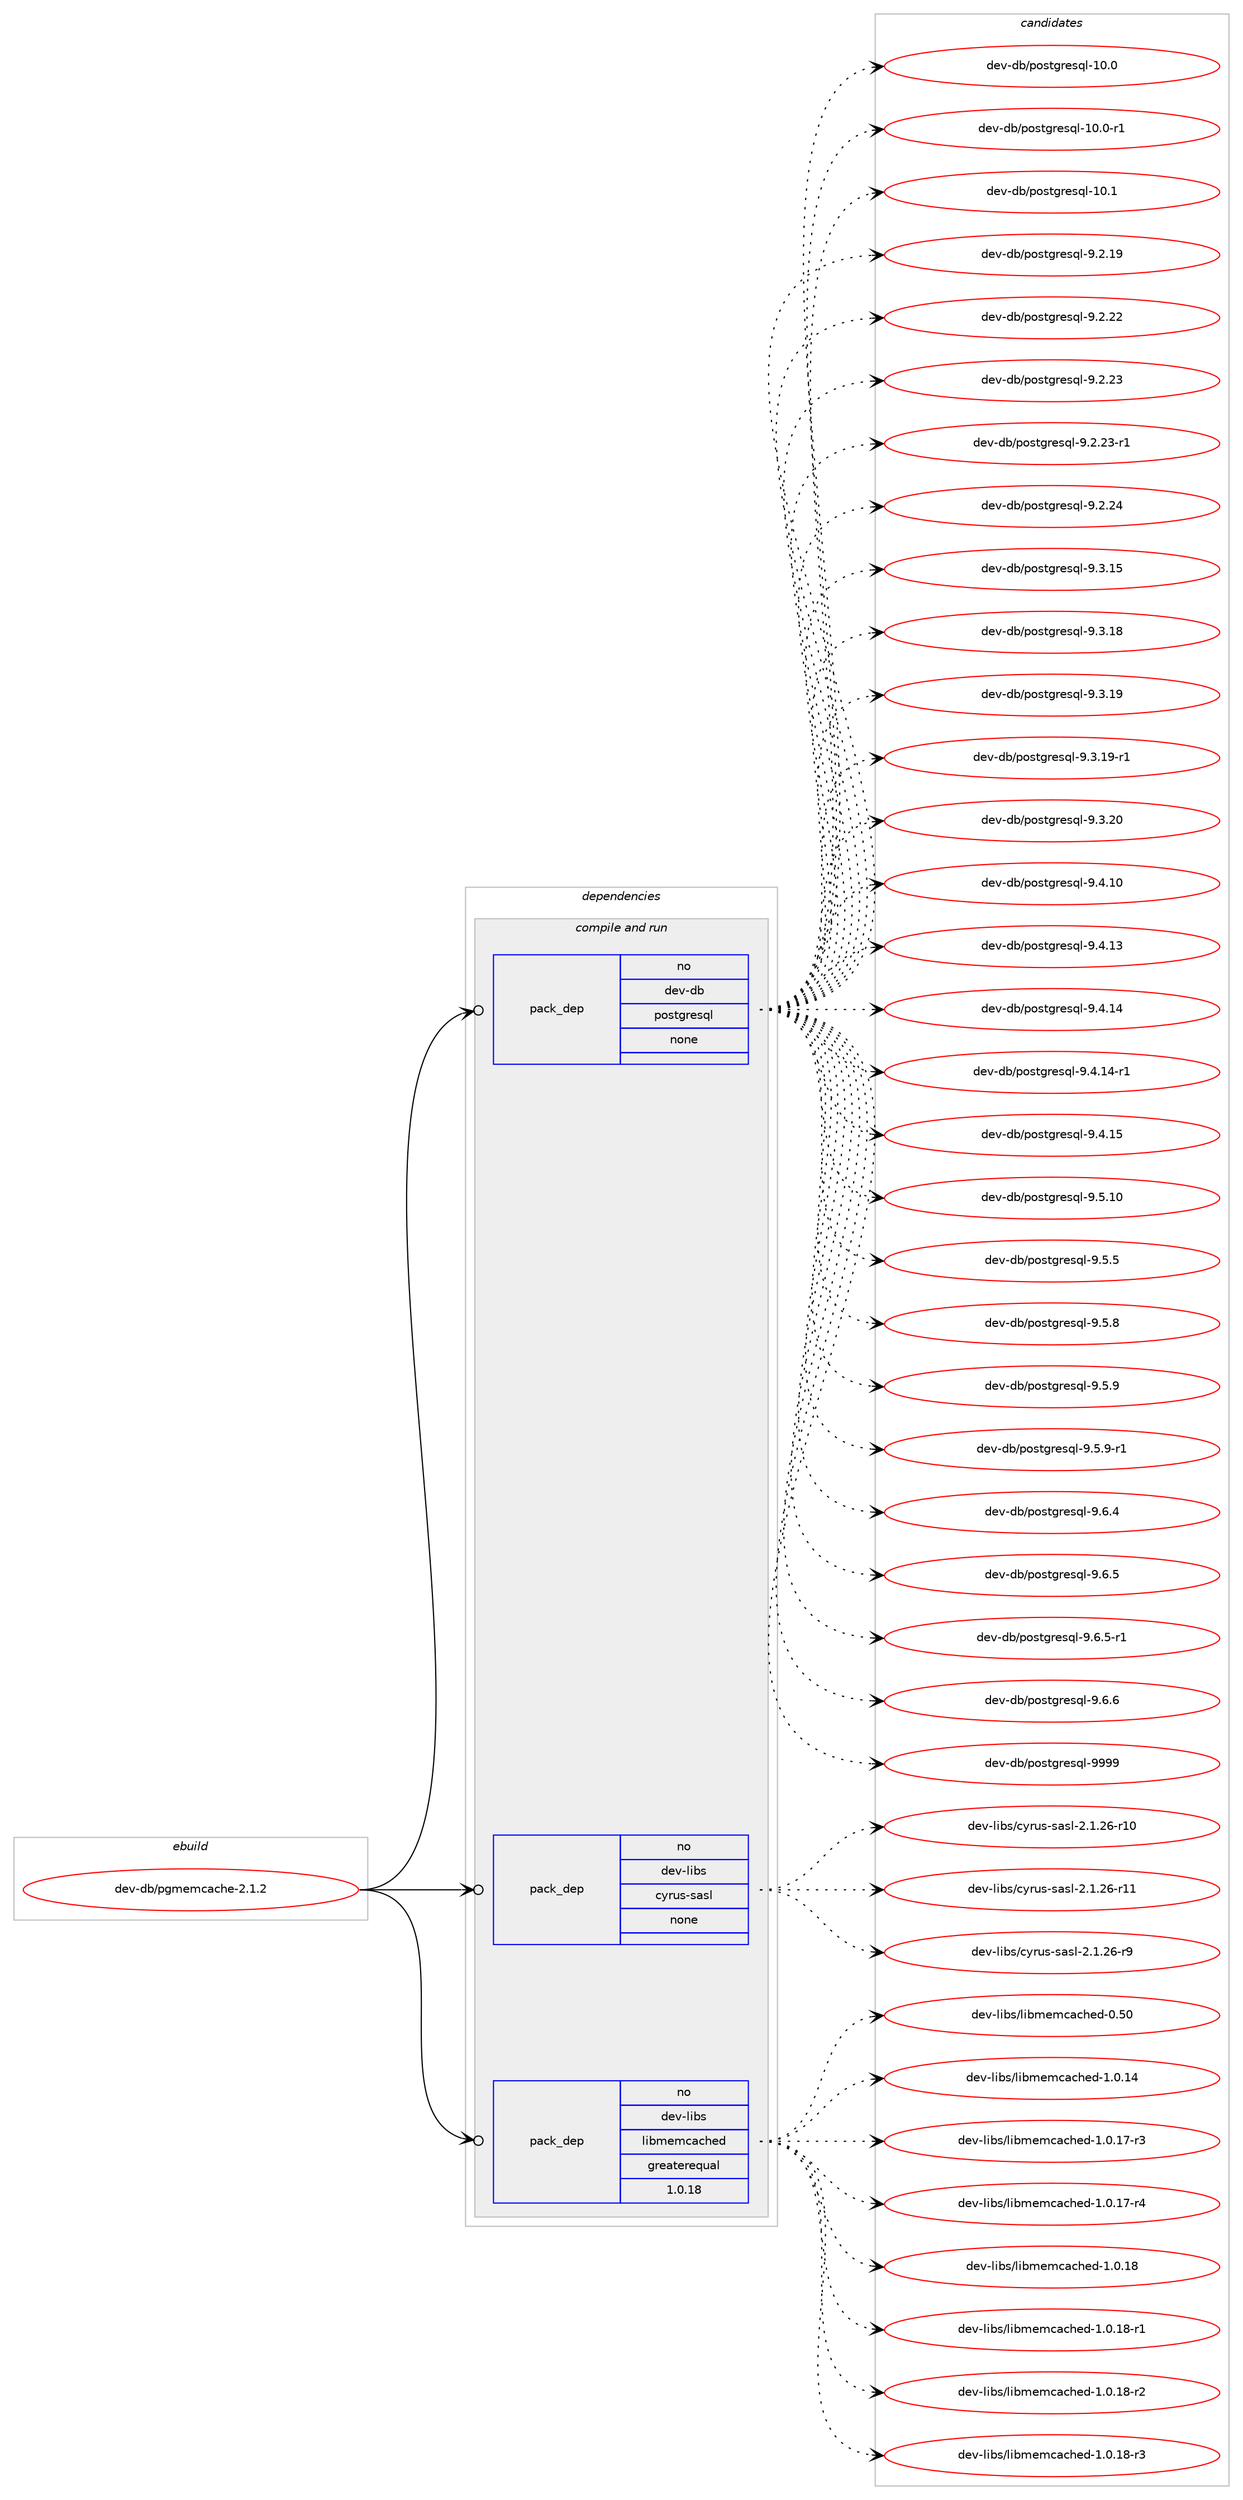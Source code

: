 digraph prolog {

# *************
# Graph options
# *************

newrank=true;
concentrate=true;
compound=true;
graph [rankdir=LR,fontname=Helvetica,fontsize=10,ranksep=1.5];#, ranksep=2.5, nodesep=0.2];
edge  [arrowhead=vee];
node  [fontname=Helvetica,fontsize=10];

# **********
# The ebuild
# **********

subgraph cluster_leftcol {
color=gray;
rank=same;
label=<<i>ebuild</i>>;
id [label="dev-db/pgmemcache-2.1.2", color=red, width=4, href="../dev-db/pgmemcache-2.1.2.svg"];
}

# ****************
# The dependencies
# ****************

subgraph cluster_midcol {
color=gray;
label=<<i>dependencies</i>>;
subgraph cluster_compile {
fillcolor="#eeeeee";
style=filled;
label=<<i>compile</i>>;
}
subgraph cluster_compileandrun {
fillcolor="#eeeeee";
style=filled;
label=<<i>compile and run</i>>;
subgraph pack50646 {
dependency68653 [label=<<TABLE BORDER="0" CELLBORDER="1" CELLSPACING="0" CELLPADDING="4" WIDTH="220"><TR><TD ROWSPAN="6" CELLPADDING="30">pack_dep</TD></TR><TR><TD WIDTH="110">no</TD></TR><TR><TD>dev-db</TD></TR><TR><TD>postgresql</TD></TR><TR><TD>none</TD></TR><TR><TD></TD></TR></TABLE>>, shape=none, color=blue];
}
id:e -> dependency68653:w [weight=20,style="solid",arrowhead="odotvee"];
subgraph pack50647 {
dependency68654 [label=<<TABLE BORDER="0" CELLBORDER="1" CELLSPACING="0" CELLPADDING="4" WIDTH="220"><TR><TD ROWSPAN="6" CELLPADDING="30">pack_dep</TD></TR><TR><TD WIDTH="110">no</TD></TR><TR><TD>dev-libs</TD></TR><TR><TD>cyrus-sasl</TD></TR><TR><TD>none</TD></TR><TR><TD></TD></TR></TABLE>>, shape=none, color=blue];
}
id:e -> dependency68654:w [weight=20,style="solid",arrowhead="odotvee"];
subgraph pack50648 {
dependency68655 [label=<<TABLE BORDER="0" CELLBORDER="1" CELLSPACING="0" CELLPADDING="4" WIDTH="220"><TR><TD ROWSPAN="6" CELLPADDING="30">pack_dep</TD></TR><TR><TD WIDTH="110">no</TD></TR><TR><TD>dev-libs</TD></TR><TR><TD>libmemcached</TD></TR><TR><TD>greaterequal</TD></TR><TR><TD>1.0.18</TD></TR></TABLE>>, shape=none, color=blue];
}
id:e -> dependency68655:w [weight=20,style="solid",arrowhead="odotvee"];
}
subgraph cluster_run {
fillcolor="#eeeeee";
style=filled;
label=<<i>run</i>>;
}
}

# **************
# The candidates
# **************

subgraph cluster_choices {
rank=same;
color=gray;
label=<<i>candidates</i>>;

subgraph choice50646 {
color=black;
nodesep=1;
choice1001011184510098471121111151161031141011151131084549484648 [label="dev-db/postgresql-10.0", color=red, width=4,href="../dev-db/postgresql-10.0.svg"];
choice10010111845100984711211111511610311410111511310845494846484511449 [label="dev-db/postgresql-10.0-r1", color=red, width=4,href="../dev-db/postgresql-10.0-r1.svg"];
choice1001011184510098471121111151161031141011151131084549484649 [label="dev-db/postgresql-10.1", color=red, width=4,href="../dev-db/postgresql-10.1.svg"];
choice10010111845100984711211111511610311410111511310845574650464957 [label="dev-db/postgresql-9.2.19", color=red, width=4,href="../dev-db/postgresql-9.2.19.svg"];
choice10010111845100984711211111511610311410111511310845574650465050 [label="dev-db/postgresql-9.2.22", color=red, width=4,href="../dev-db/postgresql-9.2.22.svg"];
choice10010111845100984711211111511610311410111511310845574650465051 [label="dev-db/postgresql-9.2.23", color=red, width=4,href="../dev-db/postgresql-9.2.23.svg"];
choice100101118451009847112111115116103114101115113108455746504650514511449 [label="dev-db/postgresql-9.2.23-r1", color=red, width=4,href="../dev-db/postgresql-9.2.23-r1.svg"];
choice10010111845100984711211111511610311410111511310845574650465052 [label="dev-db/postgresql-9.2.24", color=red, width=4,href="../dev-db/postgresql-9.2.24.svg"];
choice10010111845100984711211111511610311410111511310845574651464953 [label="dev-db/postgresql-9.3.15", color=red, width=4,href="../dev-db/postgresql-9.3.15.svg"];
choice10010111845100984711211111511610311410111511310845574651464956 [label="dev-db/postgresql-9.3.18", color=red, width=4,href="../dev-db/postgresql-9.3.18.svg"];
choice10010111845100984711211111511610311410111511310845574651464957 [label="dev-db/postgresql-9.3.19", color=red, width=4,href="../dev-db/postgresql-9.3.19.svg"];
choice100101118451009847112111115116103114101115113108455746514649574511449 [label="dev-db/postgresql-9.3.19-r1", color=red, width=4,href="../dev-db/postgresql-9.3.19-r1.svg"];
choice10010111845100984711211111511610311410111511310845574651465048 [label="dev-db/postgresql-9.3.20", color=red, width=4,href="../dev-db/postgresql-9.3.20.svg"];
choice10010111845100984711211111511610311410111511310845574652464948 [label="dev-db/postgresql-9.4.10", color=red, width=4,href="../dev-db/postgresql-9.4.10.svg"];
choice10010111845100984711211111511610311410111511310845574652464951 [label="dev-db/postgresql-9.4.13", color=red, width=4,href="../dev-db/postgresql-9.4.13.svg"];
choice10010111845100984711211111511610311410111511310845574652464952 [label="dev-db/postgresql-9.4.14", color=red, width=4,href="../dev-db/postgresql-9.4.14.svg"];
choice100101118451009847112111115116103114101115113108455746524649524511449 [label="dev-db/postgresql-9.4.14-r1", color=red, width=4,href="../dev-db/postgresql-9.4.14-r1.svg"];
choice10010111845100984711211111511610311410111511310845574652464953 [label="dev-db/postgresql-9.4.15", color=red, width=4,href="../dev-db/postgresql-9.4.15.svg"];
choice10010111845100984711211111511610311410111511310845574653464948 [label="dev-db/postgresql-9.5.10", color=red, width=4,href="../dev-db/postgresql-9.5.10.svg"];
choice100101118451009847112111115116103114101115113108455746534653 [label="dev-db/postgresql-9.5.5", color=red, width=4,href="../dev-db/postgresql-9.5.5.svg"];
choice100101118451009847112111115116103114101115113108455746534656 [label="dev-db/postgresql-9.5.8", color=red, width=4,href="../dev-db/postgresql-9.5.8.svg"];
choice100101118451009847112111115116103114101115113108455746534657 [label="dev-db/postgresql-9.5.9", color=red, width=4,href="../dev-db/postgresql-9.5.9.svg"];
choice1001011184510098471121111151161031141011151131084557465346574511449 [label="dev-db/postgresql-9.5.9-r1", color=red, width=4,href="../dev-db/postgresql-9.5.9-r1.svg"];
choice100101118451009847112111115116103114101115113108455746544652 [label="dev-db/postgresql-9.6.4", color=red, width=4,href="../dev-db/postgresql-9.6.4.svg"];
choice100101118451009847112111115116103114101115113108455746544653 [label="dev-db/postgresql-9.6.5", color=red, width=4,href="../dev-db/postgresql-9.6.5.svg"];
choice1001011184510098471121111151161031141011151131084557465446534511449 [label="dev-db/postgresql-9.6.5-r1", color=red, width=4,href="../dev-db/postgresql-9.6.5-r1.svg"];
choice100101118451009847112111115116103114101115113108455746544654 [label="dev-db/postgresql-9.6.6", color=red, width=4,href="../dev-db/postgresql-9.6.6.svg"];
choice1001011184510098471121111151161031141011151131084557575757 [label="dev-db/postgresql-9999", color=red, width=4,href="../dev-db/postgresql-9999.svg"];
dependency68653:e -> choice1001011184510098471121111151161031141011151131084549484648:w [style=dotted,weight="100"];
dependency68653:e -> choice10010111845100984711211111511610311410111511310845494846484511449:w [style=dotted,weight="100"];
dependency68653:e -> choice1001011184510098471121111151161031141011151131084549484649:w [style=dotted,weight="100"];
dependency68653:e -> choice10010111845100984711211111511610311410111511310845574650464957:w [style=dotted,weight="100"];
dependency68653:e -> choice10010111845100984711211111511610311410111511310845574650465050:w [style=dotted,weight="100"];
dependency68653:e -> choice10010111845100984711211111511610311410111511310845574650465051:w [style=dotted,weight="100"];
dependency68653:e -> choice100101118451009847112111115116103114101115113108455746504650514511449:w [style=dotted,weight="100"];
dependency68653:e -> choice10010111845100984711211111511610311410111511310845574650465052:w [style=dotted,weight="100"];
dependency68653:e -> choice10010111845100984711211111511610311410111511310845574651464953:w [style=dotted,weight="100"];
dependency68653:e -> choice10010111845100984711211111511610311410111511310845574651464956:w [style=dotted,weight="100"];
dependency68653:e -> choice10010111845100984711211111511610311410111511310845574651464957:w [style=dotted,weight="100"];
dependency68653:e -> choice100101118451009847112111115116103114101115113108455746514649574511449:w [style=dotted,weight="100"];
dependency68653:e -> choice10010111845100984711211111511610311410111511310845574651465048:w [style=dotted,weight="100"];
dependency68653:e -> choice10010111845100984711211111511610311410111511310845574652464948:w [style=dotted,weight="100"];
dependency68653:e -> choice10010111845100984711211111511610311410111511310845574652464951:w [style=dotted,weight="100"];
dependency68653:e -> choice10010111845100984711211111511610311410111511310845574652464952:w [style=dotted,weight="100"];
dependency68653:e -> choice100101118451009847112111115116103114101115113108455746524649524511449:w [style=dotted,weight="100"];
dependency68653:e -> choice10010111845100984711211111511610311410111511310845574652464953:w [style=dotted,weight="100"];
dependency68653:e -> choice10010111845100984711211111511610311410111511310845574653464948:w [style=dotted,weight="100"];
dependency68653:e -> choice100101118451009847112111115116103114101115113108455746534653:w [style=dotted,weight="100"];
dependency68653:e -> choice100101118451009847112111115116103114101115113108455746534656:w [style=dotted,weight="100"];
dependency68653:e -> choice100101118451009847112111115116103114101115113108455746534657:w [style=dotted,weight="100"];
dependency68653:e -> choice1001011184510098471121111151161031141011151131084557465346574511449:w [style=dotted,weight="100"];
dependency68653:e -> choice100101118451009847112111115116103114101115113108455746544652:w [style=dotted,weight="100"];
dependency68653:e -> choice100101118451009847112111115116103114101115113108455746544653:w [style=dotted,weight="100"];
dependency68653:e -> choice1001011184510098471121111151161031141011151131084557465446534511449:w [style=dotted,weight="100"];
dependency68653:e -> choice100101118451009847112111115116103114101115113108455746544654:w [style=dotted,weight="100"];
dependency68653:e -> choice1001011184510098471121111151161031141011151131084557575757:w [style=dotted,weight="100"];
}
subgraph choice50647 {
color=black;
nodesep=1;
choice10010111845108105981154799121114117115451159711510845504649465054451144948 [label="dev-libs/cyrus-sasl-2.1.26-r10", color=red, width=4,href="../dev-libs/cyrus-sasl-2.1.26-r10.svg"];
choice10010111845108105981154799121114117115451159711510845504649465054451144949 [label="dev-libs/cyrus-sasl-2.1.26-r11", color=red, width=4,href="../dev-libs/cyrus-sasl-2.1.26-r11.svg"];
choice100101118451081059811547991211141171154511597115108455046494650544511457 [label="dev-libs/cyrus-sasl-2.1.26-r9", color=red, width=4,href="../dev-libs/cyrus-sasl-2.1.26-r9.svg"];
dependency68654:e -> choice10010111845108105981154799121114117115451159711510845504649465054451144948:w [style=dotted,weight="100"];
dependency68654:e -> choice10010111845108105981154799121114117115451159711510845504649465054451144949:w [style=dotted,weight="100"];
dependency68654:e -> choice100101118451081059811547991211141171154511597115108455046494650544511457:w [style=dotted,weight="100"];
}
subgraph choice50648 {
color=black;
nodesep=1;
choice100101118451081059811547108105981091011099997991041011004548465348 [label="dev-libs/libmemcached-0.50", color=red, width=4,href="../dev-libs/libmemcached-0.50.svg"];
choice1001011184510810598115471081059810910110999979910410110045494648464952 [label="dev-libs/libmemcached-1.0.14", color=red, width=4,href="../dev-libs/libmemcached-1.0.14.svg"];
choice10010111845108105981154710810598109101109999799104101100454946484649554511451 [label="dev-libs/libmemcached-1.0.17-r3", color=red, width=4,href="../dev-libs/libmemcached-1.0.17-r3.svg"];
choice10010111845108105981154710810598109101109999799104101100454946484649554511452 [label="dev-libs/libmemcached-1.0.17-r4", color=red, width=4,href="../dev-libs/libmemcached-1.0.17-r4.svg"];
choice1001011184510810598115471081059810910110999979910410110045494648464956 [label="dev-libs/libmemcached-1.0.18", color=red, width=4,href="../dev-libs/libmemcached-1.0.18.svg"];
choice10010111845108105981154710810598109101109999799104101100454946484649564511449 [label="dev-libs/libmemcached-1.0.18-r1", color=red, width=4,href="../dev-libs/libmemcached-1.0.18-r1.svg"];
choice10010111845108105981154710810598109101109999799104101100454946484649564511450 [label="dev-libs/libmemcached-1.0.18-r2", color=red, width=4,href="../dev-libs/libmemcached-1.0.18-r2.svg"];
choice10010111845108105981154710810598109101109999799104101100454946484649564511451 [label="dev-libs/libmemcached-1.0.18-r3", color=red, width=4,href="../dev-libs/libmemcached-1.0.18-r3.svg"];
dependency68655:e -> choice100101118451081059811547108105981091011099997991041011004548465348:w [style=dotted,weight="100"];
dependency68655:e -> choice1001011184510810598115471081059810910110999979910410110045494648464952:w [style=dotted,weight="100"];
dependency68655:e -> choice10010111845108105981154710810598109101109999799104101100454946484649554511451:w [style=dotted,weight="100"];
dependency68655:e -> choice10010111845108105981154710810598109101109999799104101100454946484649554511452:w [style=dotted,weight="100"];
dependency68655:e -> choice1001011184510810598115471081059810910110999979910410110045494648464956:w [style=dotted,weight="100"];
dependency68655:e -> choice10010111845108105981154710810598109101109999799104101100454946484649564511449:w [style=dotted,weight="100"];
dependency68655:e -> choice10010111845108105981154710810598109101109999799104101100454946484649564511450:w [style=dotted,weight="100"];
dependency68655:e -> choice10010111845108105981154710810598109101109999799104101100454946484649564511451:w [style=dotted,weight="100"];
}
}

}
